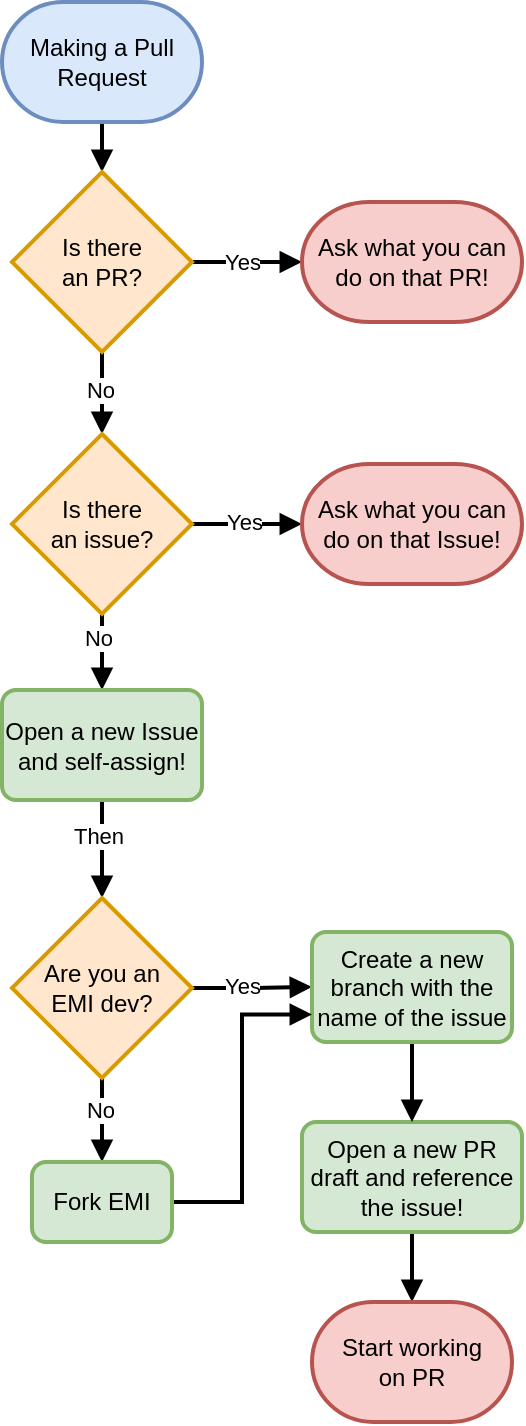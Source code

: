 <mxfile version="20.2.3" type="device"><diagram id="i2mPSFoM0_GQcZNUyQdm" name="Pagina-1"><mxGraphModel dx="1298" dy="892" grid="1" gridSize="10" guides="1" tooltips="1" connect="1" arrows="1" fold="1" page="1" pageScale="1" pageWidth="827" pageHeight="1169" math="0" shadow="0"><root><mxCell id="0"/><mxCell id="1" parent="0"/><mxCell id="q3-rlwawMTjF9G9rG581-4" style="edgeStyle=orthogonalEdgeStyle;rounded=0;orthogonalLoop=1;jettySize=auto;html=1;entryX=0.5;entryY=0;entryDx=0;entryDy=0;entryPerimeter=0;strokeWidth=2;endArrow=block;endFill=1;" edge="1" parent="1" source="q3-rlwawMTjF9G9rG581-2" target="q3-rlwawMTjF9G9rG581-3"><mxGeometry relative="1" as="geometry"/></mxCell><mxCell id="q3-rlwawMTjF9G9rG581-2" value="Making a Pull Request" style="strokeWidth=2;html=1;shape=mxgraph.flowchart.terminator;whiteSpace=wrap;fillColor=#dae8fc;strokeColor=#6c8ebf;" vertex="1" parent="1"><mxGeometry x="120" y="120" width="100" height="60" as="geometry"/></mxCell><mxCell id="q3-rlwawMTjF9G9rG581-8" style="edgeStyle=orthogonalEdgeStyle;rounded=0;orthogonalLoop=1;jettySize=auto;html=1;strokeWidth=2;endArrow=block;endFill=1;" edge="1" parent="1" source="q3-rlwawMTjF9G9rG581-3" target="q3-rlwawMTjF9G9rG581-9"><mxGeometry relative="1" as="geometry"><mxPoint x="270" y="265" as="targetPoint"/></mxGeometry></mxCell><mxCell id="q3-rlwawMTjF9G9rG581-12" value="Yes" style="edgeLabel;html=1;align=center;verticalAlign=middle;resizable=0;points=[];" vertex="1" connectable="0" parent="q3-rlwawMTjF9G9rG581-8"><mxGeometry x="-0.345" y="3" relative="1" as="geometry"><mxPoint x="7" y="3" as="offset"/></mxGeometry></mxCell><mxCell id="q3-rlwawMTjF9G9rG581-13" style="edgeStyle=orthogonalEdgeStyle;rounded=0;orthogonalLoop=1;jettySize=auto;html=1;strokeWidth=2;endArrow=block;endFill=1;" edge="1" parent="1" source="q3-rlwawMTjF9G9rG581-3" target="q3-rlwawMTjF9G9rG581-11"><mxGeometry relative="1" as="geometry"/></mxCell><mxCell id="q3-rlwawMTjF9G9rG581-14" value="No" style="edgeLabel;html=1;align=center;verticalAlign=middle;resizable=0;points=[];" vertex="1" connectable="0" parent="q3-rlwawMTjF9G9rG581-13"><mxGeometry x="-0.08" y="-1" relative="1" as="geometry"><mxPoint as="offset"/></mxGeometry></mxCell><mxCell id="q3-rlwawMTjF9G9rG581-3" value="Is there&lt;br&gt;an PR?" style="strokeWidth=2;html=1;shape=mxgraph.flowchart.decision;whiteSpace=wrap;fillColor=#ffe6cc;strokeColor=#d79b00;" vertex="1" parent="1"><mxGeometry x="125" y="205" width="90" height="90" as="geometry"/></mxCell><mxCell id="q3-rlwawMTjF9G9rG581-9" value="Ask what you can do on that PR!" style="strokeWidth=2;html=1;shape=mxgraph.flowchart.terminator;whiteSpace=wrap;fillColor=#f8cecc;strokeColor=#b85450;" vertex="1" parent="1"><mxGeometry x="270" y="220" width="110" height="60" as="geometry"/></mxCell><mxCell id="q3-rlwawMTjF9G9rG581-16" style="edgeStyle=orthogonalEdgeStyle;rounded=0;orthogonalLoop=1;jettySize=auto;html=1;strokeWidth=2;endArrow=block;endFill=1;" edge="1" parent="1" source="q3-rlwawMTjF9G9rG581-11" target="q3-rlwawMTjF9G9rG581-15"><mxGeometry relative="1" as="geometry"/></mxCell><mxCell id="q3-rlwawMTjF9G9rG581-17" value="Yes" style="edgeLabel;html=1;align=center;verticalAlign=middle;resizable=0;points=[];" vertex="1" connectable="0" parent="q3-rlwawMTjF9G9rG581-16"><mxGeometry x="-0.054" y="1" relative="1" as="geometry"><mxPoint as="offset"/></mxGeometry></mxCell><mxCell id="q3-rlwawMTjF9G9rG581-37" style="edgeStyle=orthogonalEdgeStyle;rounded=0;orthogonalLoop=1;jettySize=auto;html=1;endArrow=block;endFill=1;strokeWidth=2;" edge="1" parent="1" source="q3-rlwawMTjF9G9rG581-11" target="q3-rlwawMTjF9G9rG581-19"><mxGeometry relative="1" as="geometry"/></mxCell><mxCell id="q3-rlwawMTjF9G9rG581-38" value="No" style="edgeLabel;html=1;align=center;verticalAlign=middle;resizable=0;points=[];" vertex="1" connectable="0" parent="q3-rlwawMTjF9G9rG581-37"><mxGeometry x="-0.444" y="-2" relative="1" as="geometry"><mxPoint as="offset"/></mxGeometry></mxCell><mxCell id="q3-rlwawMTjF9G9rG581-11" value="Is there&lt;br&gt;an issue?" style="strokeWidth=2;html=1;shape=mxgraph.flowchart.decision;whiteSpace=wrap;fillColor=#ffe6cc;strokeColor=#d79b00;" vertex="1" parent="1"><mxGeometry x="125" y="336" width="90" height="90" as="geometry"/></mxCell><mxCell id="q3-rlwawMTjF9G9rG581-15" value="Ask what you can do on that Issue!" style="strokeWidth=2;html=1;shape=mxgraph.flowchart.terminator;whiteSpace=wrap;fillColor=#f8cecc;strokeColor=#b85450;" vertex="1" parent="1"><mxGeometry x="270" y="351" width="110" height="60" as="geometry"/></mxCell><mxCell id="q3-rlwawMTjF9G9rG581-40" style="edgeStyle=orthogonalEdgeStyle;rounded=0;orthogonalLoop=1;jettySize=auto;html=1;entryX=0.5;entryY=0;entryDx=0;entryDy=0;entryPerimeter=0;endArrow=block;endFill=1;strokeWidth=2;" edge="1" parent="1" source="q3-rlwawMTjF9G9rG581-19" target="q3-rlwawMTjF9G9rG581-39"><mxGeometry relative="1" as="geometry"/></mxCell><mxCell id="q3-rlwawMTjF9G9rG581-41" value="Then" style="edgeLabel;html=1;align=center;verticalAlign=middle;resizable=0;points=[];" vertex="1" connectable="0" parent="q3-rlwawMTjF9G9rG581-40"><mxGeometry x="-0.3" y="1" relative="1" as="geometry"><mxPoint x="-3" y="1" as="offset"/></mxGeometry></mxCell><mxCell id="q3-rlwawMTjF9G9rG581-19" value="Open a new Issue and self-assign!" style="rounded=1;whiteSpace=wrap;html=1;absoluteArcSize=1;arcSize=14;strokeWidth=2;fillColor=#d5e8d4;strokeColor=#82b366;" vertex="1" parent="1"><mxGeometry x="120" y="464" width="100" height="55" as="geometry"/></mxCell><mxCell id="q3-rlwawMTjF9G9rG581-51" style="edgeStyle=orthogonalEdgeStyle;rounded=0;orthogonalLoop=1;jettySize=auto;html=1;endArrow=block;endFill=1;strokeWidth=2;" edge="1" parent="1" source="q3-rlwawMTjF9G9rG581-22" target="q3-rlwawMTjF9G9rG581-31"><mxGeometry relative="1" as="geometry"/></mxCell><mxCell id="q3-rlwawMTjF9G9rG581-22" value="Open a new PR draft and reference the issue!" style="rounded=1;whiteSpace=wrap;html=1;absoluteArcSize=1;arcSize=14;strokeWidth=2;fillColor=#d5e8d4;strokeColor=#82b366;" vertex="1" parent="1"><mxGeometry x="270" y="680" width="110" height="55" as="geometry"/></mxCell><mxCell id="q3-rlwawMTjF9G9rG581-31" value="Start working&lt;br&gt;on PR" style="strokeWidth=2;html=1;shape=mxgraph.flowchart.terminator;whiteSpace=wrap;fillColor=#f8cecc;strokeColor=#b85450;" vertex="1" parent="1"><mxGeometry x="275" y="770" width="100" height="60" as="geometry"/></mxCell><mxCell id="q3-rlwawMTjF9G9rG581-43" style="edgeStyle=orthogonalEdgeStyle;rounded=0;orthogonalLoop=1;jettySize=auto;html=1;endArrow=block;endFill=1;strokeWidth=2;" edge="1" parent="1" source="q3-rlwawMTjF9G9rG581-39" target="q3-rlwawMTjF9G9rG581-42"><mxGeometry relative="1" as="geometry"/></mxCell><mxCell id="q3-rlwawMTjF9G9rG581-44" value="Yes" style="edgeLabel;html=1;align=center;verticalAlign=middle;resizable=0;points=[];" vertex="1" connectable="0" parent="q3-rlwawMTjF9G9rG581-43"><mxGeometry x="-0.267" y="2" relative="1" as="geometry"><mxPoint x="3" y="1" as="offset"/></mxGeometry></mxCell><mxCell id="q3-rlwawMTjF9G9rG581-46" style="edgeStyle=orthogonalEdgeStyle;rounded=0;orthogonalLoop=1;jettySize=auto;html=1;endArrow=block;endFill=1;strokeWidth=2;" edge="1" parent="1" source="q3-rlwawMTjF9G9rG581-39" target="q3-rlwawMTjF9G9rG581-45"><mxGeometry relative="1" as="geometry"/></mxCell><mxCell id="q3-rlwawMTjF9G9rG581-47" value="No" style="edgeLabel;html=1;align=center;verticalAlign=middle;resizable=0;points=[];" vertex="1" connectable="0" parent="q3-rlwawMTjF9G9rG581-46"><mxGeometry x="-0.262" y="-2" relative="1" as="geometry"><mxPoint x="1" as="offset"/></mxGeometry></mxCell><mxCell id="q3-rlwawMTjF9G9rG581-39" value="Are you an&lt;br&gt;EMI dev?" style="strokeWidth=2;html=1;shape=mxgraph.flowchart.decision;whiteSpace=wrap;fillColor=#ffe6cc;strokeColor=#d79b00;" vertex="1" parent="1"><mxGeometry x="125" y="568" width="90" height="90" as="geometry"/></mxCell><mxCell id="q3-rlwawMTjF9G9rG581-50" style="edgeStyle=orthogonalEdgeStyle;rounded=0;orthogonalLoop=1;jettySize=auto;html=1;endArrow=block;endFill=1;strokeWidth=2;" edge="1" parent="1" source="q3-rlwawMTjF9G9rG581-42" target="q3-rlwawMTjF9G9rG581-22"><mxGeometry relative="1" as="geometry"/></mxCell><mxCell id="q3-rlwawMTjF9G9rG581-42" value="Create a new branch with the name of the issue" style="rounded=1;whiteSpace=wrap;html=1;absoluteArcSize=1;arcSize=14;strokeWidth=2;fillColor=#d5e8d4;strokeColor=#82b366;" vertex="1" parent="1"><mxGeometry x="275" y="585" width="100" height="55" as="geometry"/></mxCell><mxCell id="q3-rlwawMTjF9G9rG581-49" style="edgeStyle=orthogonalEdgeStyle;rounded=0;orthogonalLoop=1;jettySize=auto;html=1;endArrow=block;endFill=1;strokeWidth=2;entryX=0;entryY=0.75;entryDx=0;entryDy=0;" edge="1" parent="1" source="q3-rlwawMTjF9G9rG581-45" target="q3-rlwawMTjF9G9rG581-42"><mxGeometry relative="1" as="geometry"><Array as="points"><mxPoint x="240" y="720"/><mxPoint x="240" y="626"/></Array></mxGeometry></mxCell><mxCell id="q3-rlwawMTjF9G9rG581-45" value="Fork EMI" style="rounded=1;whiteSpace=wrap;html=1;absoluteArcSize=1;arcSize=14;strokeWidth=2;fillColor=#d5e8d4;strokeColor=#82b366;" vertex="1" parent="1"><mxGeometry x="135" y="700" width="70" height="40" as="geometry"/></mxCell></root></mxGraphModel></diagram></mxfile>